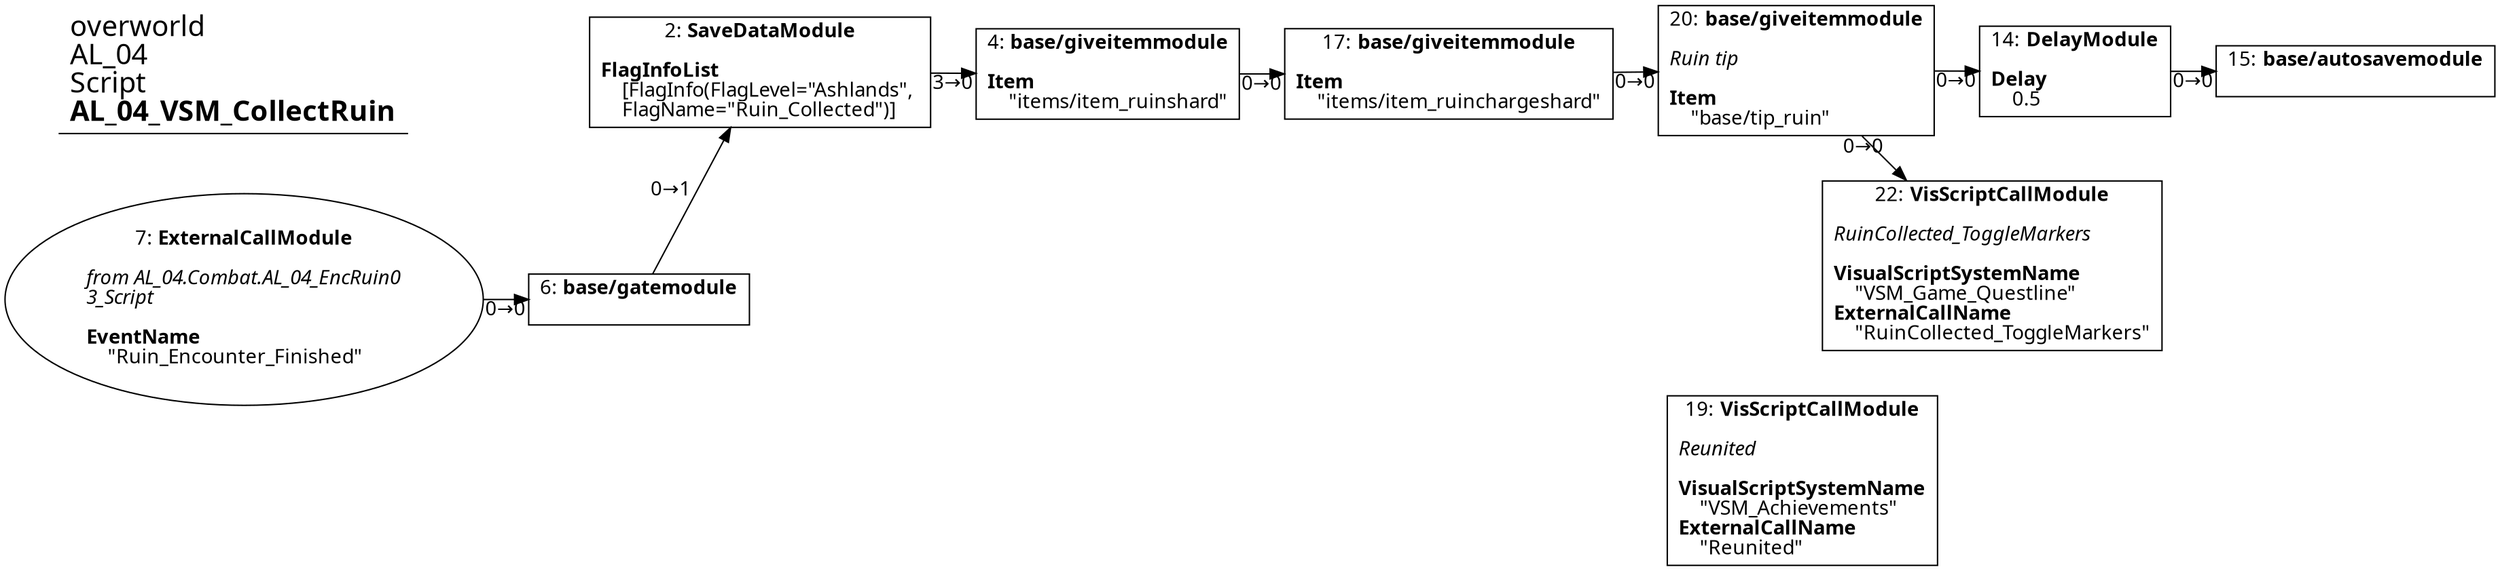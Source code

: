 digraph {
    layout = fdp;
    overlap = prism;
    sep = "+16";
    splines = spline;

    node [ shape = box ];

    graph [ fontname = "Segoe UI" ];
    node [ fontname = "Segoe UI" ];
    edge [ fontname = "Segoe UI" ];

    2 [ label = <2: <b>SaveDataModule</b><br/><br/><b>FlagInfoList</b><br align="left"/>    [FlagInfo(FlagLevel=&quot;Ashlands&quot;, <br align="left"/>    FlagName=&quot;Ruin_Collected&quot;)]<br align="left"/>> ];
    2 [ pos = "0.448,0.003!" ];
    2 -> 4 [ label = "3→0" ];

    4 [ label = <4: <b>base/giveitemmodule</b><br/><br/><b>Item</b><br align="left"/>    &quot;items/item_ruinshard&quot;<br align="left"/>> ];
    4 [ pos = "0.661,0.002!" ];
    4 -> 17 [ label = "0→0" ];

    6 [ label = <6: <b>base/gatemodule</b><br/><br/>> ];
    6 [ pos = "0.172,-0.18300001!" ];
    6 -> 2 [ label = "0→1" ];

    7 [ label = <7: <b>ExternalCallModule</b><br/><br/><i>from AL_04.Combat.AL_04_EncRuin0<br align="left"/>3_Script<br align="left"/></i><br align="left"/><b>EventName</b><br align="left"/>    &quot;Ruin_Encounter_Finished&quot;<br align="left"/>> ];
    7 [ shape = oval ]
    7 [ pos = "-0.21700001,-0.18300001!" ];
    7 -> 6 [ label = "0→0" ];

    14 [ label = <14: <b>DelayModule</b><br/><br/><b>Delay</b><br align="left"/>    0.5<br align="left"/>> ];
    14 [ pos = "1.146,0.002!" ];
    14 -> 15 [ label = "0→0" ];

    15 [ label = <15: <b>base/autosavemodule</b><br/><br/>> ];
    15 [ pos = "1.3110001,0.002!" ];

    17 [ label = <17: <b>base/giveitemmodule</b><br/><br/><b>Item</b><br align="left"/>    &quot;items/item_ruinchargeshard&quot;<br align="left"/>> ];
    17 [ pos = "0.82000005,0.002!" ];
    17 -> 20 [ label = "0→0" ];

    19 [ label = <19: <b>VisScriptCallModule</b><br/><br/><i>Reunited<br align="left"/></i><br align="left"/><b>VisualScriptSystemName</b><br align="left"/>    &quot;VSM_Achievements&quot;<br align="left"/><b>ExternalCallName</b><br align="left"/>    &quot;Reunited&quot;<br align="left"/>> ];
    19 [ pos = "1.0710001,-0.279!" ];

    20 [ label = <20: <b>base/giveitemmodule</b><br/><br/><i>Ruin tip<br align="left"/></i><br align="left"/><b>Item</b><br align="left"/>    &quot;base/tip_ruin&quot;<br align="left"/>> ];
    20 [ pos = "0.97200006,0.002!" ];
    20 -> 22 [ label = "0→0" ];
    20 -> 14 [ label = "0→0" ];

    22 [ label = <22: <b>VisScriptCallModule</b><br/><br/><i>RuinCollected_ToggleMarkers<br align="left"/></i><br align="left"/><b>VisualScriptSystemName</b><br align="left"/>    &quot;VSM_Game_Questline&quot;<br align="left"/><b>ExternalCallName</b><br align="left"/>    &quot;RuinCollected_ToggleMarkers&quot;<br align="left"/>> ];
    22 [ pos = "1.139,-0.19900002!" ];

    title [ pos = "-0.21800001,0.004!" ];
    title [ shape = underline ];
    title [ label = <<font point-size="20">overworld<br align="left"/>AL_04<br align="left"/>Script<br align="left"/><b>AL_04_VSM_CollectRuin</b><br align="left"/></font>> ];
}
